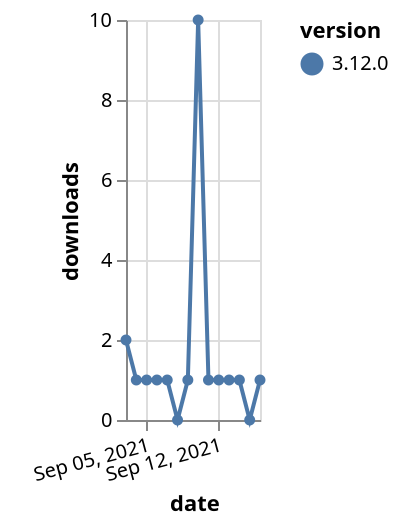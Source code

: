 {"$schema": "https://vega.github.io/schema/vega-lite/v5.json", "description": "A simple bar chart with embedded data.", "data": {"values": [{"date": "2021-09-03", "total": 492, "delta": 2, "version": "3.12.0"}, {"date": "2021-09-04", "total": 493, "delta": 1, "version": "3.12.0"}, {"date": "2021-09-05", "total": 494, "delta": 1, "version": "3.12.0"}, {"date": "2021-09-06", "total": 495, "delta": 1, "version": "3.12.0"}, {"date": "2021-09-07", "total": 496, "delta": 1, "version": "3.12.0"}, {"date": "2021-09-08", "total": 496, "delta": 0, "version": "3.12.0"}, {"date": "2021-09-09", "total": 497, "delta": 1, "version": "3.12.0"}, {"date": "2021-09-10", "total": 507, "delta": 10, "version": "3.12.0"}, {"date": "2021-09-11", "total": 508, "delta": 1, "version": "3.12.0"}, {"date": "2021-09-12", "total": 509, "delta": 1, "version": "3.12.0"}, {"date": "2021-09-13", "total": 510, "delta": 1, "version": "3.12.0"}, {"date": "2021-09-14", "total": 511, "delta": 1, "version": "3.12.0"}, {"date": "2021-09-15", "total": 511, "delta": 0, "version": "3.12.0"}, {"date": "2021-09-16", "total": 512, "delta": 1, "version": "3.12.0"}]}, "width": "container", "mark": {"type": "line", "point": {"filled": true}}, "encoding": {"x": {"field": "date", "type": "temporal", "timeUnit": "yearmonthdate", "title": "date", "axis": {"labelAngle": -15}}, "y": {"field": "delta", "type": "quantitative", "title": "downloads"}, "color": {"field": "version", "type": "nominal"}, "tooltip": {"field": "delta"}}}